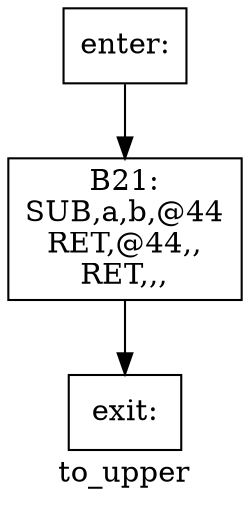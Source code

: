 digraph to_upper{
label =to_upper
B21[label="B21:\nSUB,a,b,@44\nRET,@44,,\nRET,,,\n" shape=box]
enter[label="enter:\n" shape=box]
exit[label="exit:\n" shape=box]
B21->exit
enter->B21
}
